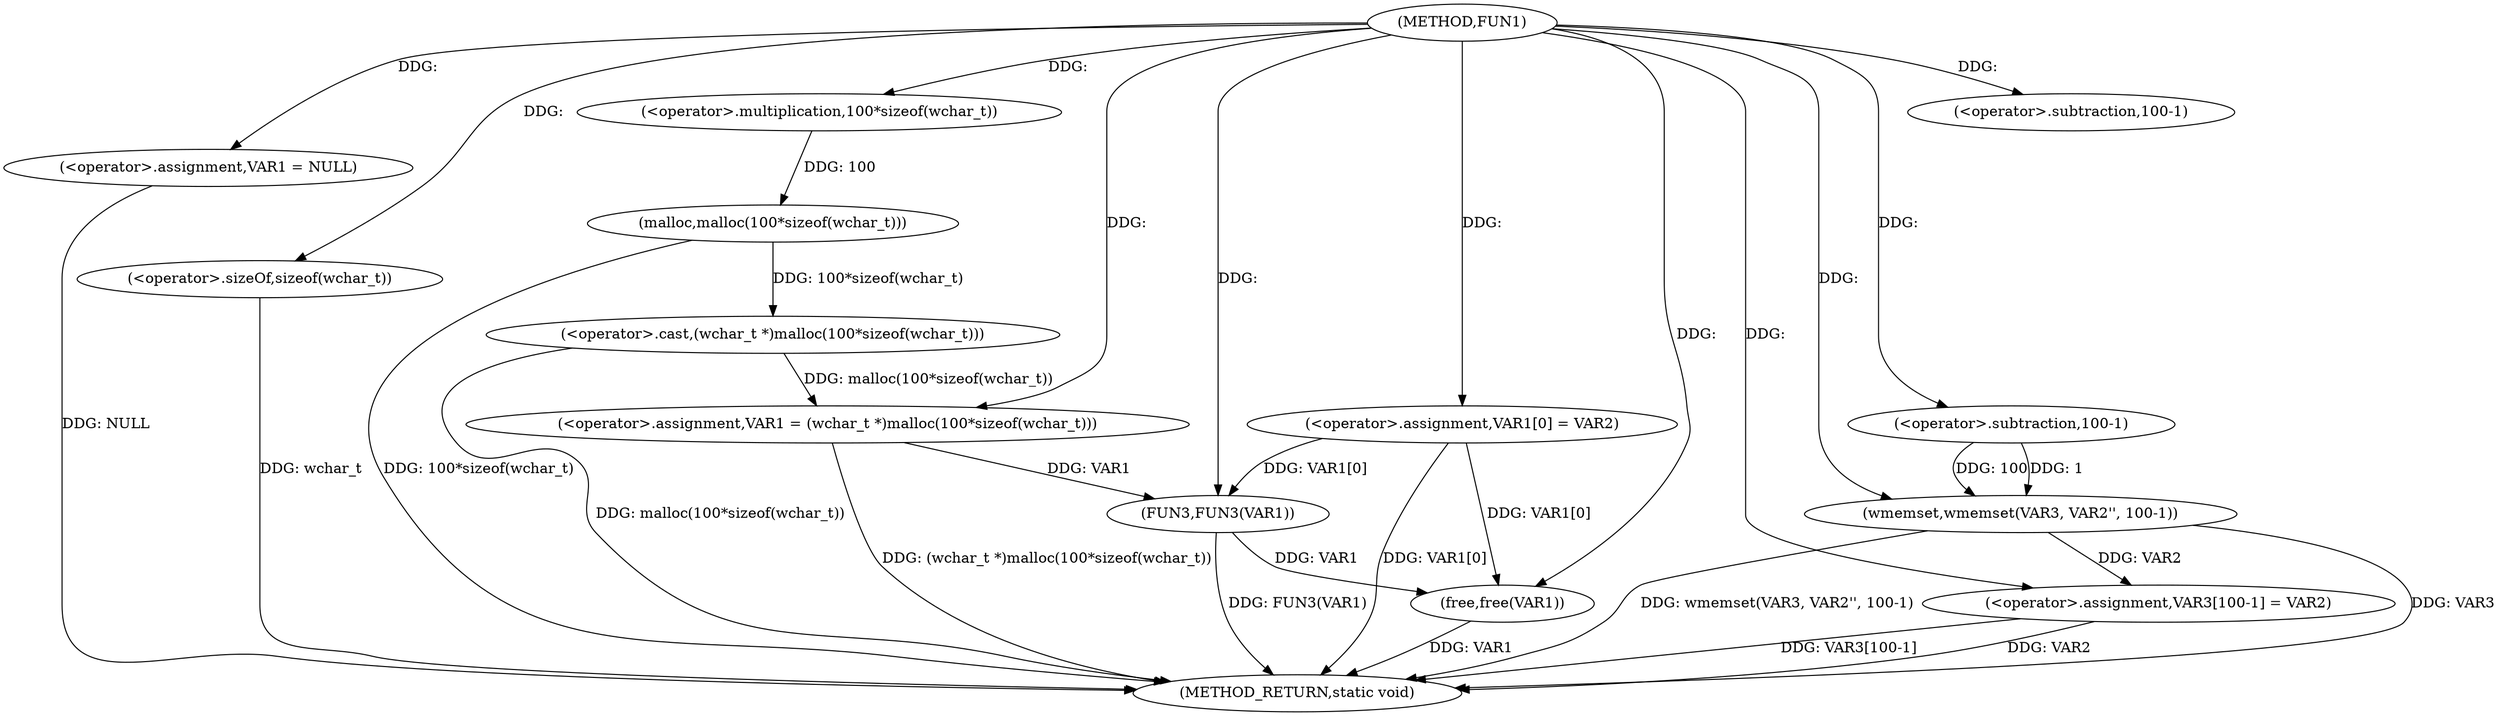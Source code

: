 digraph FUN1 {  
"1000100" [label = "(METHOD,FUN1)" ]
"1000139" [label = "(METHOD_RETURN,static void)" ]
"1000103" [label = "(<operator>.assignment,VAR1 = NULL)" ]
"1000106" [label = "(<operator>.assignment,VAR1 = (wchar_t *)malloc(100*sizeof(wchar_t)))" ]
"1000108" [label = "(<operator>.cast,(wchar_t *)malloc(100*sizeof(wchar_t)))" ]
"1000110" [label = "(malloc,malloc(100*sizeof(wchar_t)))" ]
"1000111" [label = "(<operator>.multiplication,100*sizeof(wchar_t))" ]
"1000113" [label = "(<operator>.sizeOf,sizeof(wchar_t))" ]
"1000115" [label = "(<operator>.assignment,VAR1[0] = VAR2)" ]
"1000122" [label = "(wmemset,wmemset(VAR3, VAR2'', 100-1))" ]
"1000125" [label = "(<operator>.subtraction,100-1)" ]
"1000128" [label = "(<operator>.assignment,VAR3[100-1] = VAR2)" ]
"1000131" [label = "(<operator>.subtraction,100-1)" ]
"1000135" [label = "(FUN3,FUN3(VAR1))" ]
"1000137" [label = "(free,free(VAR1))" ]
  "1000106" -> "1000139"  [ label = "DDG: (wchar_t *)malloc(100*sizeof(wchar_t))"] 
  "1000103" -> "1000139"  [ label = "DDG: NULL"] 
  "1000113" -> "1000139"  [ label = "DDG: wchar_t"] 
  "1000122" -> "1000139"  [ label = "DDG: VAR3"] 
  "1000122" -> "1000139"  [ label = "DDG: wmemset(VAR3, VAR2'', 100-1)"] 
  "1000128" -> "1000139"  [ label = "DDG: VAR3[100-1]"] 
  "1000128" -> "1000139"  [ label = "DDG: VAR2"] 
  "1000135" -> "1000139"  [ label = "DDG: FUN3(VAR1)"] 
  "1000108" -> "1000139"  [ label = "DDG: malloc(100*sizeof(wchar_t))"] 
  "1000137" -> "1000139"  [ label = "DDG: VAR1"] 
  "1000110" -> "1000139"  [ label = "DDG: 100*sizeof(wchar_t)"] 
  "1000115" -> "1000139"  [ label = "DDG: VAR1[0]"] 
  "1000100" -> "1000103"  [ label = "DDG: "] 
  "1000108" -> "1000106"  [ label = "DDG: malloc(100*sizeof(wchar_t))"] 
  "1000100" -> "1000106"  [ label = "DDG: "] 
  "1000110" -> "1000108"  [ label = "DDG: 100*sizeof(wchar_t)"] 
  "1000111" -> "1000110"  [ label = "DDG: 100"] 
  "1000100" -> "1000111"  [ label = "DDG: "] 
  "1000100" -> "1000113"  [ label = "DDG: "] 
  "1000100" -> "1000115"  [ label = "DDG: "] 
  "1000100" -> "1000122"  [ label = "DDG: "] 
  "1000125" -> "1000122"  [ label = "DDG: 100"] 
  "1000125" -> "1000122"  [ label = "DDG: 1"] 
  "1000100" -> "1000125"  [ label = "DDG: "] 
  "1000122" -> "1000128"  [ label = "DDG: VAR2"] 
  "1000100" -> "1000128"  [ label = "DDG: "] 
  "1000100" -> "1000131"  [ label = "DDG: "] 
  "1000106" -> "1000135"  [ label = "DDG: VAR1"] 
  "1000115" -> "1000135"  [ label = "DDG: VAR1[0]"] 
  "1000100" -> "1000135"  [ label = "DDG: "] 
  "1000135" -> "1000137"  [ label = "DDG: VAR1"] 
  "1000115" -> "1000137"  [ label = "DDG: VAR1[0]"] 
  "1000100" -> "1000137"  [ label = "DDG: "] 
}
